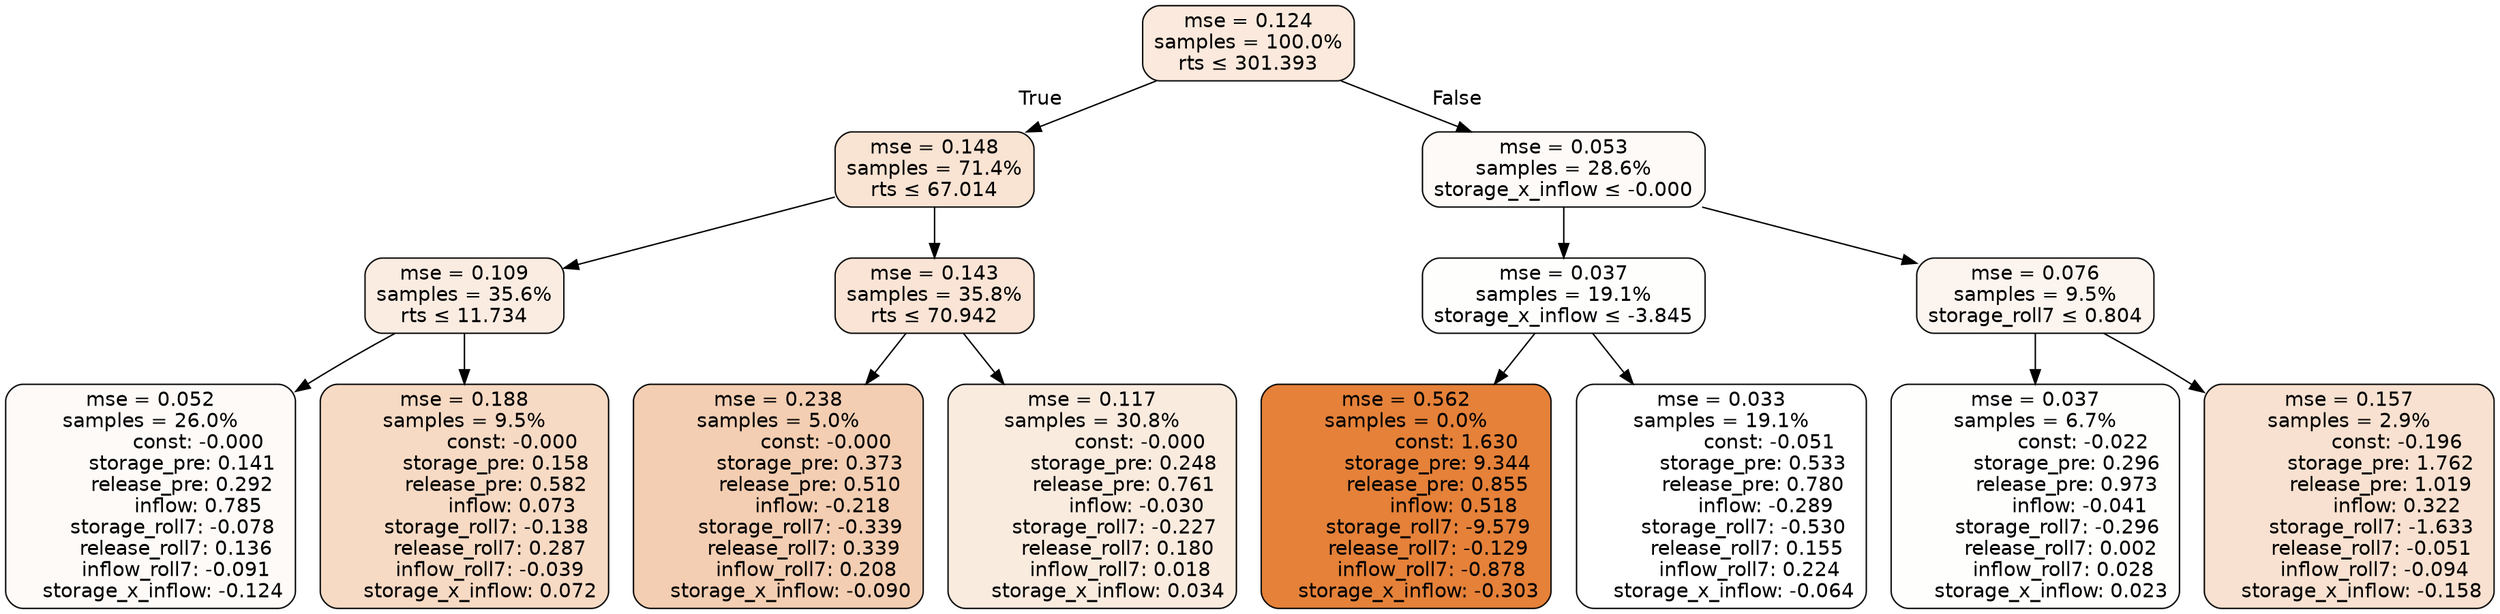 digraph tree {
bgcolor="transparent"
node [shape=rectangle, style="filled, rounded", color="black", fontname=helvetica] ;
edge [fontname=helvetica] ;
	"0" [label="mse = 0.124
samples = 100.0%
rts &le; 301.393", fillcolor="#fae9dc"]
	"1" [label="mse = 0.148
samples = 71.4%
rts &le; 67.014", fillcolor="#f9e3d3"]
	"2" [label="mse = 0.109
samples = 35.6%
rts &le; 11.734", fillcolor="#fbece2"]
	"3" [label="mse = 0.052
samples = 26.0%
               const: -0.000
          storage_pre: 0.141
          release_pre: 0.292
               inflow: 0.785
       storage_roll7: -0.078
        release_roll7: 0.136
        inflow_roll7: -0.091
    storage_x_inflow: -0.124", fillcolor="#fefaf8"]
	"4" [label="mse = 0.188
samples = 9.5%
               const: -0.000
          storage_pre: 0.158
          release_pre: 0.582
               inflow: 0.073
       storage_roll7: -0.138
        release_roll7: 0.287
        inflow_roll7: -0.039
     storage_x_inflow: 0.072", fillcolor="#f7dac4"]
	"5" [label="mse = 0.143
samples = 35.8%
rts &le; 70.942", fillcolor="#f9e4d5"]
	"6" [label="mse = 0.238
samples = 5.0%
               const: -0.000
          storage_pre: 0.373
          release_pre: 0.510
              inflow: -0.218
       storage_roll7: -0.339
        release_roll7: 0.339
         inflow_roll7: 0.208
    storage_x_inflow: -0.090", fillcolor="#f4ceb2"]
	"7" [label="mse = 0.117
samples = 30.8%
               const: -0.000
          storage_pre: 0.248
          release_pre: 0.761
              inflow: -0.030
       storage_roll7: -0.227
        release_roll7: 0.180
         inflow_roll7: 0.018
     storage_x_inflow: 0.034", fillcolor="#faebdf"]
	"8" [label="mse = 0.053
samples = 28.6%
storage_x_inflow &le; -0.000", fillcolor="#fefaf7"]
	"9" [label="mse = 0.037
samples = 19.1%
storage_x_inflow &le; -3.845", fillcolor="#fefefd"]
	"10" [label="mse = 0.562
samples = 0.0%
                const: 1.630
          storage_pre: 9.344
          release_pre: 0.855
               inflow: 0.518
       storage_roll7: -9.579
       release_roll7: -0.129
        inflow_roll7: -0.878
    storage_x_inflow: -0.303", fillcolor="#e58139"]
	"11" [label="mse = 0.033
samples = 19.1%
               const: -0.051
          storage_pre: 0.533
          release_pre: 0.780
              inflow: -0.289
       storage_roll7: -0.530
        release_roll7: 0.155
         inflow_roll7: 0.224
    storage_x_inflow: -0.064", fillcolor="#ffffff"]
	"12" [label="mse = 0.076
samples = 9.5%
storage_roll7 &le; 0.804", fillcolor="#fcf4ee"]
	"13" [label="mse = 0.037
samples = 6.7%
               const: -0.022
          storage_pre: 0.296
          release_pre: 0.973
              inflow: -0.041
       storage_roll7: -0.296
        release_roll7: 0.002
         inflow_roll7: 0.028
     storage_x_inflow: 0.023", fillcolor="#fefefd"]
	"14" [label="mse = 0.157
samples = 2.9%
               const: -0.196
          storage_pre: 1.762
          release_pre: 1.019
               inflow: 0.322
       storage_roll7: -1.633
       release_roll7: -0.051
        inflow_roll7: -0.094
    storage_x_inflow: -0.158", fillcolor="#f8e1d0"]

	"0" -> "1" [labeldistance=2.5, labelangle=45, headlabel="True"]
	"1" -> "2"
	"2" -> "3"
	"2" -> "4"
	"1" -> "5"
	"5" -> "6"
	"5" -> "7"
	"0" -> "8" [labeldistance=2.5, labelangle=-45, headlabel="False"]
	"8" -> "9"
	"9" -> "10"
	"9" -> "11"
	"8" -> "12"
	"12" -> "13"
	"12" -> "14"
}